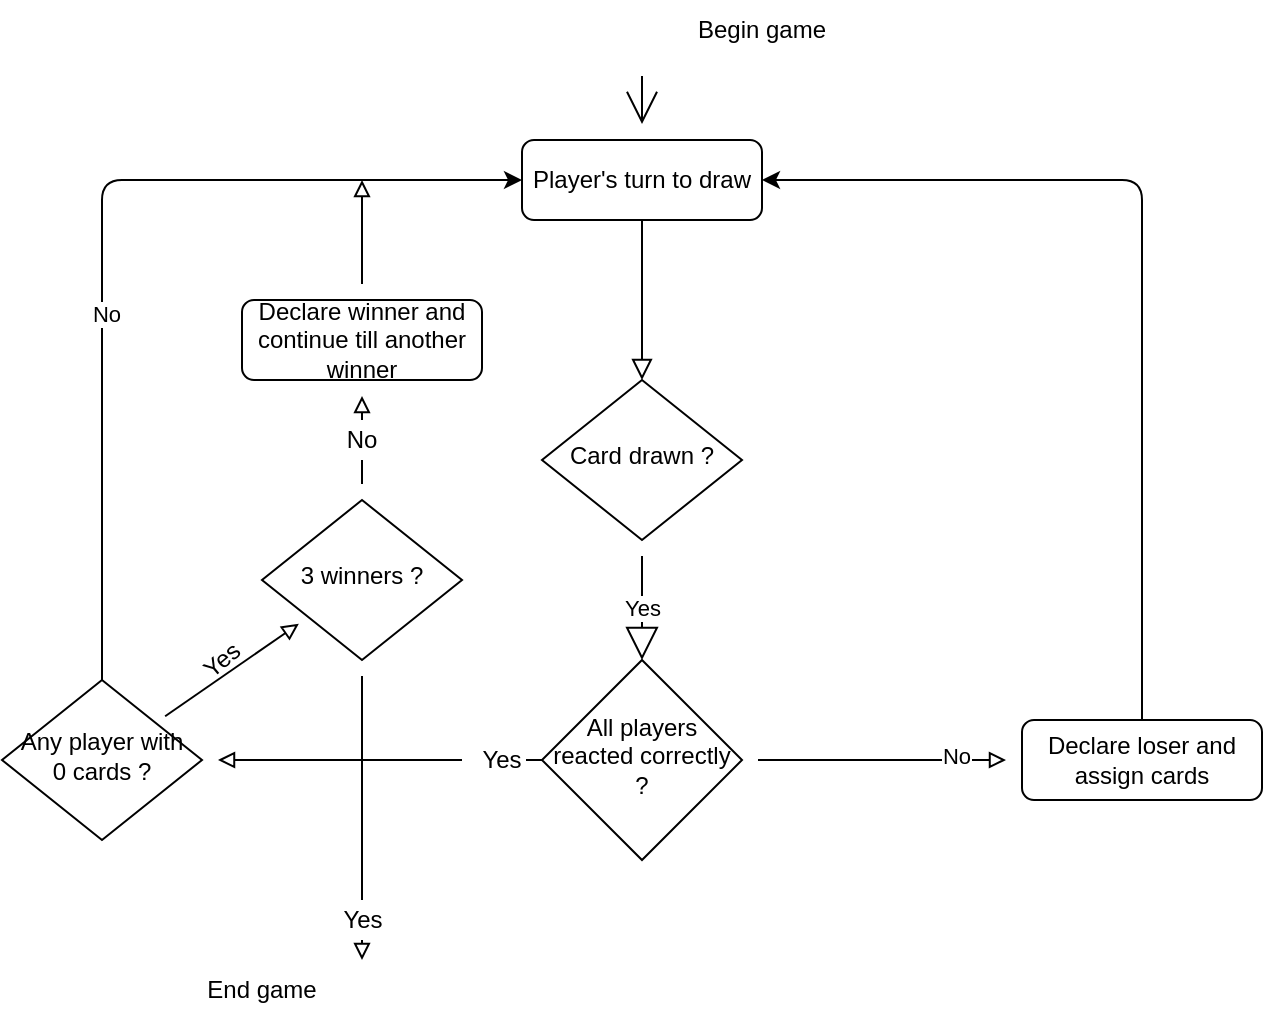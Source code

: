 <mxfile version="15.3.5" type="device"><diagram id="C5RBs43oDa-KdzZeNtuy" name="Page-1"><mxGraphModel dx="1635" dy="944" grid="1" gridSize="10" guides="1" tooltips="1" connect="1" arrows="1" fold="1" page="1" pageScale="1" pageWidth="827" pageHeight="1169" math="0" shadow="0"><root><mxCell id="WIyWlLk6GJQsqaUBKTNV-0"/><mxCell id="WIyWlLk6GJQsqaUBKTNV-1" parent="WIyWlLk6GJQsqaUBKTNV-0"/><mxCell id="WIyWlLk6GJQsqaUBKTNV-2" value="" style="rounded=0;html=1;jettySize=auto;orthogonalLoop=1;fontSize=11;endArrow=block;endFill=0;endSize=8;strokeWidth=1;shadow=0;labelBackgroundColor=none;edgeStyle=orthogonalEdgeStyle;" parent="WIyWlLk6GJQsqaUBKTNV-1" source="WIyWlLk6GJQsqaUBKTNV-3" target="WIyWlLk6GJQsqaUBKTNV-6" edge="1"><mxGeometry relative="1" as="geometry"/></mxCell><mxCell id="WIyWlLk6GJQsqaUBKTNV-3" value="Player's turn to draw" style="rounded=1;whiteSpace=wrap;html=1;fontSize=12;glass=0;strokeWidth=1;shadow=0;" parent="WIyWlLk6GJQsqaUBKTNV-1" vertex="1"><mxGeometry x="280" y="80" width="120" height="40" as="geometry"/></mxCell><mxCell id="KR6aLxru1I7Va10L3Rvs-8" value="Yes" style="edgeStyle=none;curved=1;rounded=0;orthogonalLoop=1;jettySize=auto;html=1;endArrow=block;startSize=14;endSize=14;sourcePerimeterSpacing=8;targetPerimeterSpacing=8;endFill=0;entryX=0.5;entryY=0;entryDx=0;entryDy=0;" edge="1" parent="WIyWlLk6GJQsqaUBKTNV-1" source="WIyWlLk6GJQsqaUBKTNV-6" target="KR6aLxru1I7Va10L3Rvs-9"><mxGeometry relative="1" as="geometry"><mxPoint x="220" y="312" as="targetPoint"/></mxGeometry></mxCell><mxCell id="WIyWlLk6GJQsqaUBKTNV-6" value="Card drawn ?" style="rhombus;whiteSpace=wrap;html=1;shadow=0;fontFamily=Helvetica;fontSize=12;align=center;strokeWidth=1;spacing=6;spacingTop=-4;" parent="WIyWlLk6GJQsqaUBKTNV-1" vertex="1"><mxGeometry x="290" y="200" width="100" height="80" as="geometry"/></mxCell><mxCell id="KR6aLxru1I7Va10L3Rvs-6" value="" style="edgeStyle=none;curved=1;rounded=0;orthogonalLoop=1;jettySize=auto;html=1;endArrow=open;startSize=14;endSize=14;sourcePerimeterSpacing=8;targetPerimeterSpacing=8;" edge="1" parent="WIyWlLk6GJQsqaUBKTNV-1" source="KR6aLxru1I7Va10L3Rvs-0" target="WIyWlLk6GJQsqaUBKTNV-3"><mxGeometry relative="1" as="geometry"/></mxCell><mxCell id="KR6aLxru1I7Va10L3Rvs-0" value="" style="shape=image;html=1;verticalAlign=top;verticalLabelPosition=bottom;labelBackgroundColor=#ffffff;imageAspect=0;aspect=fixed;image=https://cdn4.iconfinder.com/data/icons/essential-app-2/16/record-round-circle-dot-128.png;hachureGap=4;pointerEvents=0;" vertex="1" parent="WIyWlLk6GJQsqaUBKTNV-1"><mxGeometry x="325" y="10" width="30" height="30" as="geometry"/></mxCell><mxCell id="KR6aLxru1I7Va10L3Rvs-1" value="" style="shape=image;html=1;verticalAlign=top;verticalLabelPosition=bottom;labelBackgroundColor=#ffffff;imageAspect=0;aspect=fixed;image=https://cdn4.iconfinder.com/data/icons/essential-app-2/16/record-round-circle-dot-128.png;hachureGap=4;pointerEvents=0;" vertex="1" parent="WIyWlLk6GJQsqaUBKTNV-1"><mxGeometry x="185" y="490" width="30" height="30" as="geometry"/></mxCell><mxCell id="KR6aLxru1I7Va10L3Rvs-2" value="Begin game" style="text;html=1;strokeColor=none;fillColor=none;align=center;verticalAlign=middle;whiteSpace=wrap;rounded=0;hachureGap=4;pointerEvents=0;" vertex="1" parent="WIyWlLk6GJQsqaUBKTNV-1"><mxGeometry x="360" y="15" width="80" height="20" as="geometry"/></mxCell><mxCell id="KR6aLxru1I7Va10L3Rvs-17" value="" style="edgeStyle=none;curved=1;rounded=0;orthogonalLoop=1;jettySize=auto;html=1;endArrow=block;endFill=0;sourcePerimeterSpacing=8;targetPerimeterSpacing=8;" edge="1" parent="WIyWlLk6GJQsqaUBKTNV-1" source="KR6aLxru1I7Va10L3Rvs-9" target="KR6aLxru1I7Va10L3Rvs-16"><mxGeometry relative="1" as="geometry"/></mxCell><mxCell id="KR6aLxru1I7Va10L3Rvs-61" value="No" style="edgeLabel;html=1;align=center;verticalAlign=middle;resizable=0;points=[];" vertex="1" connectable="0" parent="KR6aLxru1I7Va10L3Rvs-17"><mxGeometry x="0.595" y="2" relative="1" as="geometry"><mxPoint as="offset"/></mxGeometry></mxCell><mxCell id="KR6aLxru1I7Va10L3Rvs-26" value="" style="edgeStyle=none;curved=1;rounded=0;orthogonalLoop=1;jettySize=auto;html=1;endArrow=block;endFill=0;targetPerimeterSpacing=8;startArrow=none;" edge="1" parent="WIyWlLk6GJQsqaUBKTNV-1" source="KR6aLxru1I7Va10L3Rvs-27" target="KR6aLxru1I7Va10L3Rvs-23"><mxGeometry relative="1" as="geometry"/></mxCell><mxCell id="KR6aLxru1I7Va10L3Rvs-9" value="All players reacted correctly ?" style="rhombus;whiteSpace=wrap;html=1;shadow=0;fontFamily=Helvetica;fontSize=12;align=center;strokeWidth=1;spacing=6;spacingTop=-4;" vertex="1" parent="WIyWlLk6GJQsqaUBKTNV-1"><mxGeometry x="290" y="340" width="100" height="100" as="geometry"/></mxCell><mxCell id="KR6aLxru1I7Va10L3Rvs-16" value="Declare loser and assign cards" style="rounded=1;whiteSpace=wrap;html=1;fontSize=12;glass=0;strokeWidth=1;shadow=0;" vertex="1" parent="WIyWlLk6GJQsqaUBKTNV-1"><mxGeometry x="530" y="370" width="120" height="40" as="geometry"/></mxCell><mxCell id="KR6aLxru1I7Va10L3Rvs-48" value="" style="edgeStyle=none;curved=1;rounded=0;orthogonalLoop=1;jettySize=auto;html=1;endArrow=block;endFill=0;sourcePerimeterSpacing=8;targetPerimeterSpacing=8;" edge="1" parent="WIyWlLk6GJQsqaUBKTNV-1" source="KR6aLxru1I7Va10L3Rvs-23" target="KR6aLxru1I7Va10L3Rvs-47"><mxGeometry relative="1" as="geometry"/></mxCell><mxCell id="KR6aLxru1I7Va10L3Rvs-23" value="Any player with 0 cards ?" style="rhombus;whiteSpace=wrap;html=1;shadow=0;fontFamily=Helvetica;fontSize=12;align=center;strokeWidth=1;spacing=6;spacingTop=-4;" vertex="1" parent="WIyWlLk6GJQsqaUBKTNV-1"><mxGeometry x="20" y="350" width="100" height="80" as="geometry"/></mxCell><mxCell id="KR6aLxru1I7Va10L3Rvs-28" value="" style="endArrow=classic;html=1;sourcePerimeterSpacing=8;targetPerimeterSpacing=8;entryX=0;entryY=0.5;entryDx=0;entryDy=0;exitX=0.5;exitY=0;exitDx=0;exitDy=0;" edge="1" parent="WIyWlLk6GJQsqaUBKTNV-1" source="KR6aLxru1I7Va10L3Rvs-23" target="WIyWlLk6GJQsqaUBKTNV-3"><mxGeometry width="50" height="50" relative="1" as="geometry"><mxPoint x="60" y="280" as="sourcePoint"/><mxPoint x="110" y="230" as="targetPoint"/><Array as="points"><mxPoint x="70" y="100"/></Array></mxGeometry></mxCell><mxCell id="KR6aLxru1I7Va10L3Rvs-34" value="No" style="edgeLabel;html=1;align=center;verticalAlign=middle;resizable=0;points=[];" vertex="1" connectable="0" parent="KR6aLxru1I7Va10L3Rvs-28"><mxGeometry x="-0.202" y="-2" relative="1" as="geometry"><mxPoint as="offset"/></mxGeometry></mxCell><mxCell id="KR6aLxru1I7Va10L3Rvs-37" style="edgeStyle=none;curved=1;rounded=0;orthogonalLoop=1;jettySize=auto;html=1;endArrow=block;endFill=0;sourcePerimeterSpacing=8;targetPerimeterSpacing=8;" edge="1" parent="WIyWlLk6GJQsqaUBKTNV-1" source="KR6aLxru1I7Va10L3Rvs-35"><mxGeometry relative="1" as="geometry"><mxPoint x="200" y="100" as="targetPoint"/></mxGeometry></mxCell><mxCell id="KR6aLxru1I7Va10L3Rvs-35" value="Declare winner and continue till another winner" style="rounded=1;whiteSpace=wrap;html=1;fontSize=12;glass=0;strokeWidth=1;shadow=0;" vertex="1" parent="WIyWlLk6GJQsqaUBKTNV-1"><mxGeometry x="140" y="160" width="120" height="40" as="geometry"/></mxCell><mxCell id="KR6aLxru1I7Va10L3Rvs-27" value="Yes" style="text;html=1;strokeColor=none;fillColor=none;align=center;verticalAlign=middle;whiteSpace=wrap;rounded=0;hachureGap=4;pointerEvents=0;" vertex="1" parent="WIyWlLk6GJQsqaUBKTNV-1"><mxGeometry x="250" y="380" width="40" height="20" as="geometry"/></mxCell><mxCell id="KR6aLxru1I7Va10L3Rvs-40" value="" style="edgeStyle=none;curved=1;rounded=0;orthogonalLoop=1;jettySize=auto;html=1;endArrow=none;endFill=0;sourcePerimeterSpacing=8;" edge="1" parent="WIyWlLk6GJQsqaUBKTNV-1" source="KR6aLxru1I7Va10L3Rvs-9" target="KR6aLxru1I7Va10L3Rvs-27"><mxGeometry relative="1" as="geometry"><mxPoint x="282" y="390" as="sourcePoint"/><mxPoint x="128" y="390" as="targetPoint"/></mxGeometry></mxCell><mxCell id="KR6aLxru1I7Va10L3Rvs-45" value="" style="endArrow=classic;html=1;sourcePerimeterSpacing=8;targetPerimeterSpacing=8;exitX=0.5;exitY=0;exitDx=0;exitDy=0;entryX=1;entryY=0.5;entryDx=0;entryDy=0;" edge="1" parent="WIyWlLk6GJQsqaUBKTNV-1" source="KR6aLxru1I7Va10L3Rvs-16" target="WIyWlLk6GJQsqaUBKTNV-3"><mxGeometry width="50" height="50" relative="1" as="geometry"><mxPoint x="580" y="330" as="sourcePoint"/><mxPoint x="630" y="280" as="targetPoint"/><Array as="points"><mxPoint x="590" y="100"/></Array></mxGeometry></mxCell><mxCell id="KR6aLxru1I7Va10L3Rvs-49" value="" style="edgeStyle=none;curved=1;rounded=0;orthogonalLoop=1;jettySize=auto;html=1;endArrow=block;endFill=0;targetPerimeterSpacing=8;startArrow=none;" edge="1" parent="WIyWlLk6GJQsqaUBKTNV-1" source="KR6aLxru1I7Va10L3Rvs-50" target="KR6aLxru1I7Va10L3Rvs-35"><mxGeometry relative="1" as="geometry"/></mxCell><mxCell id="KR6aLxru1I7Va10L3Rvs-54" style="edgeStyle=none;curved=1;rounded=0;orthogonalLoop=1;jettySize=auto;html=1;entryX=0.5;entryY=0;entryDx=0;entryDy=0;endArrow=block;endFill=0;targetPerimeterSpacing=8;startArrow=none;" edge="1" parent="WIyWlLk6GJQsqaUBKTNV-1" source="KR6aLxru1I7Va10L3Rvs-55" target="KR6aLxru1I7Va10L3Rvs-1"><mxGeometry relative="1" as="geometry"/></mxCell><mxCell id="KR6aLxru1I7Va10L3Rvs-47" value="3 winners ?" style="rhombus;whiteSpace=wrap;html=1;shadow=0;fontFamily=Helvetica;fontSize=12;align=center;strokeWidth=1;spacing=6;spacingTop=-4;" vertex="1" parent="WIyWlLk6GJQsqaUBKTNV-1"><mxGeometry x="150" y="260" width="100" height="80" as="geometry"/></mxCell><mxCell id="KR6aLxru1I7Va10L3Rvs-50" value="No" style="text;html=1;strokeColor=none;fillColor=none;align=center;verticalAlign=middle;whiteSpace=wrap;rounded=0;hachureGap=4;pointerEvents=0;" vertex="1" parent="WIyWlLk6GJQsqaUBKTNV-1"><mxGeometry x="180" y="220" width="40" height="20" as="geometry"/></mxCell><mxCell id="KR6aLxru1I7Va10L3Rvs-51" value="" style="edgeStyle=none;curved=1;rounded=0;orthogonalLoop=1;jettySize=auto;html=1;endArrow=none;endFill=0;sourcePerimeterSpacing=8;" edge="1" parent="WIyWlLk6GJQsqaUBKTNV-1" source="KR6aLxru1I7Va10L3Rvs-47" target="KR6aLxru1I7Va10L3Rvs-50"><mxGeometry relative="1" as="geometry"><mxPoint x="200" y="252" as="sourcePoint"/><mxPoint x="200" y="228" as="targetPoint"/></mxGeometry></mxCell><mxCell id="KR6aLxru1I7Va10L3Rvs-55" value="Yes" style="text;html=1;strokeColor=none;fillColor=none;align=center;verticalAlign=middle;whiteSpace=wrap;rounded=0;hachureGap=4;pointerEvents=0;" vertex="1" parent="WIyWlLk6GJQsqaUBKTNV-1"><mxGeometry x="172.5" y="460" width="55" height="20" as="geometry"/></mxCell><mxCell id="KR6aLxru1I7Va10L3Rvs-56" value="" style="edgeStyle=none;curved=1;rounded=0;orthogonalLoop=1;jettySize=auto;html=1;entryX=0.5;entryY=0;entryDx=0;entryDy=0;endArrow=none;endFill=0;sourcePerimeterSpacing=8;" edge="1" parent="WIyWlLk6GJQsqaUBKTNV-1" source="KR6aLxru1I7Va10L3Rvs-47" target="KR6aLxru1I7Va10L3Rvs-55"><mxGeometry relative="1" as="geometry"><mxPoint x="200" y="348" as="sourcePoint"/><mxPoint x="200" y="490" as="targetPoint"/></mxGeometry></mxCell><mxCell id="KR6aLxru1I7Va10L3Rvs-57" value="End game" style="text;html=1;strokeColor=none;fillColor=none;align=center;verticalAlign=middle;whiteSpace=wrap;rounded=0;hachureGap=4;pointerEvents=0;" vertex="1" parent="WIyWlLk6GJQsqaUBKTNV-1"><mxGeometry x="120" y="495" width="60" height="20" as="geometry"/></mxCell><mxCell id="KR6aLxru1I7Va10L3Rvs-58" value="Yes" style="text;html=1;strokeColor=none;fillColor=none;align=center;verticalAlign=middle;whiteSpace=wrap;rounded=0;hachureGap=4;pointerEvents=0;rotation=-40;" vertex="1" parent="WIyWlLk6GJQsqaUBKTNV-1"><mxGeometry x="110" y="330" width="40" height="20" as="geometry"/></mxCell></root></mxGraphModel></diagram></mxfile>
